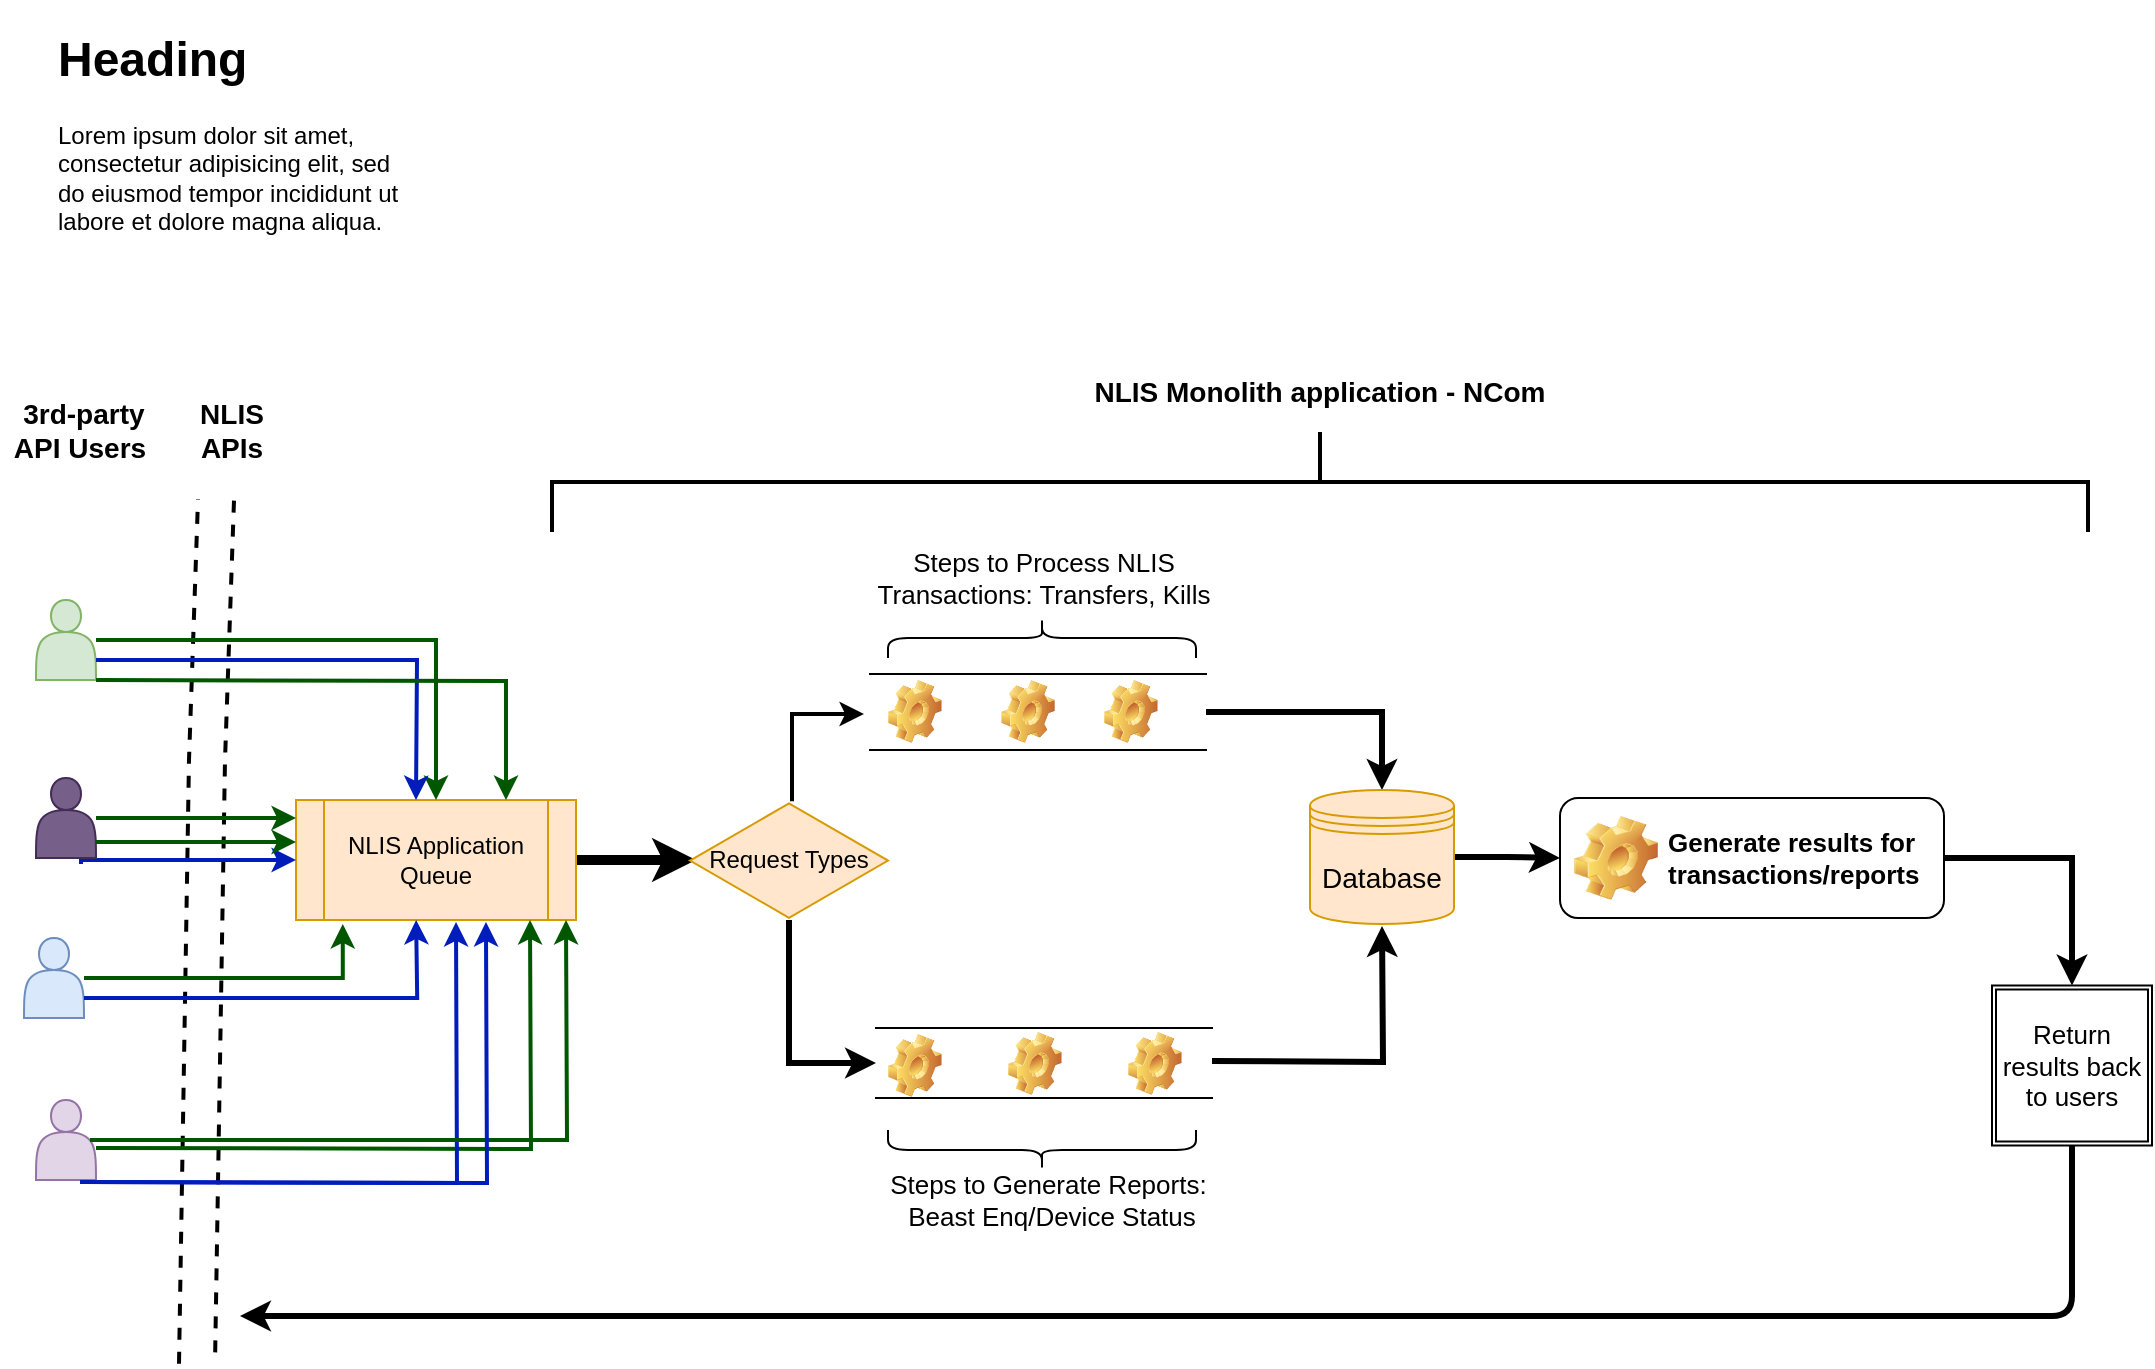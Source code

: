 <mxfile version="14.0.1" type="github">
  <diagram id="C5RBs43oDa-KdzZeNtuy" name="Page-1">
    <mxGraphModel dx="1356" dy="802" grid="1" gridSize="12" guides="1" tooltips="1" connect="1" arrows="1" fold="1" page="1" pageScale="1" pageWidth="827" pageHeight="1169" math="0" shadow="0">
      <root>
        <mxCell id="WIyWlLk6GJQsqaUBKTNV-0" />
        <mxCell id="WIyWlLk6GJQsqaUBKTNV-1" parent="WIyWlLk6GJQsqaUBKTNV-0" />
        <mxCell id="2m7f8F7U0wRiKGoIFJkY-1" value="" style="shape=link;html=1;width=17;sketch=0;shadow=0;dashed=1;strokeWidth=2;" edge="1" parent="WIyWlLk6GJQsqaUBKTNV-1">
          <mxGeometry width="100" relative="1" as="geometry">
            <mxPoint x="120" y="420" as="sourcePoint" />
            <mxPoint x="110.497" y="852" as="targetPoint" />
            <Array as="points">
              <mxPoint x="115.5" y="550" />
            </Array>
          </mxGeometry>
        </mxCell>
        <mxCell id="2m7f8F7U0wRiKGoIFJkY-31" value="" style="edgeStyle=orthogonalEdgeStyle;rounded=0;sketch=0;jumpSize=8;orthogonalLoop=1;jettySize=auto;html=1;shadow=0;strokeWidth=5;fillColor=#a20025;" edge="1" parent="WIyWlLk6GJQsqaUBKTNV-1" source="2m7f8F7U0wRiKGoIFJkY-3">
          <mxGeometry relative="1" as="geometry">
            <mxPoint x="360" y="600" as="targetPoint" />
          </mxGeometry>
        </mxCell>
        <mxCell id="2m7f8F7U0wRiKGoIFJkY-3" value="NLIS Application &lt;br&gt;Queue" style="shape=process;whiteSpace=wrap;html=1;backgroundOutline=1;fillColor=#ffe6cc;strokeColor=#d79b00;" vertex="1" parent="WIyWlLk6GJQsqaUBKTNV-1">
          <mxGeometry x="160" y="570" width="140" height="60" as="geometry" />
        </mxCell>
        <mxCell id="2m7f8F7U0wRiKGoIFJkY-5" value="NLIS APIs" style="text;html=1;strokeColor=none;fillColor=none;align=center;verticalAlign=middle;whiteSpace=wrap;rounded=0;fontSize=14;fontStyle=1" vertex="1" parent="WIyWlLk6GJQsqaUBKTNV-1">
          <mxGeometry x="108" y="365" width="40" height="40" as="geometry" />
        </mxCell>
        <mxCell id="2m7f8F7U0wRiKGoIFJkY-16" style="edgeStyle=orthogonalEdgeStyle;rounded=0;sketch=0;orthogonalLoop=1;jettySize=auto;html=1;shadow=0;fillColor=#008a00;strokeColor=#005700;jumpSize=8;strokeWidth=2;" edge="1" parent="WIyWlLk6GJQsqaUBKTNV-1" source="2m7f8F7U0wRiKGoIFJkY-7" target="2m7f8F7U0wRiKGoIFJkY-3">
          <mxGeometry relative="1" as="geometry" />
        </mxCell>
        <mxCell id="2m7f8F7U0wRiKGoIFJkY-7" value="" style="shape=actor;whiteSpace=wrap;html=1;fillColor=#d5e8d4;strokeColor=#82b366;" vertex="1" parent="WIyWlLk6GJQsqaUBKTNV-1">
          <mxGeometry x="30" y="470" width="30" height="40" as="geometry" />
        </mxCell>
        <mxCell id="2m7f8F7U0wRiKGoIFJkY-18" value="" style="edgeStyle=orthogonalEdgeStyle;rounded=0;sketch=0;orthogonalLoop=1;jettySize=auto;html=1;shadow=0;exitX=0.75;exitY=0.25;exitDx=0;exitDy=0;exitPerimeter=0;strokeWidth=2;fillColor=#0050ef;strokeColor=#001DBC;" edge="1" parent="WIyWlLk6GJQsqaUBKTNV-1">
          <mxGeometry relative="1" as="geometry">
            <mxPoint x="52.5" y="602" as="sourcePoint" />
            <mxPoint x="160" y="600" as="targetPoint" />
            <Array as="points">
              <mxPoint x="53" y="600" />
            </Array>
          </mxGeometry>
        </mxCell>
        <mxCell id="2m7f8F7U0wRiKGoIFJkY-8" value="" style="shape=actor;whiteSpace=wrap;html=1;fillColor=#76608a;strokeColor=#432D57;fontColor=#ffffff;" vertex="1" parent="WIyWlLk6GJQsqaUBKTNV-1">
          <mxGeometry x="30" y="559" width="30" height="40" as="geometry" />
        </mxCell>
        <mxCell id="2m7f8F7U0wRiKGoIFJkY-10" value="&amp;nbsp;3rd-party API Users" style="text;html=1;strokeColor=none;fillColor=none;align=center;verticalAlign=middle;whiteSpace=wrap;rounded=0;fontSize=14;fontStyle=1" vertex="1" parent="WIyWlLk6GJQsqaUBKTNV-1">
          <mxGeometry x="12" y="360" width="80" height="50" as="geometry" />
        </mxCell>
        <mxCell id="2m7f8F7U0wRiKGoIFJkY-20" style="edgeStyle=orthogonalEdgeStyle;rounded=0;sketch=0;orthogonalLoop=1;jettySize=auto;html=1;entryX=0.167;entryY=1.033;entryDx=0;entryDy=0;entryPerimeter=0;shadow=0;strokeWidth=2;fillColor=#008a00;strokeColor=#005700;" edge="1" parent="WIyWlLk6GJQsqaUBKTNV-1" source="2m7f8F7U0wRiKGoIFJkY-12" target="2m7f8F7U0wRiKGoIFJkY-3">
          <mxGeometry relative="1" as="geometry" />
        </mxCell>
        <mxCell id="2m7f8F7U0wRiKGoIFJkY-12" value="" style="shape=actor;whiteSpace=wrap;html=1;fillColor=#dae8fc;strokeColor=#6c8ebf;" vertex="1" parent="WIyWlLk6GJQsqaUBKTNV-1">
          <mxGeometry x="24" y="639" width="30" height="40" as="geometry" />
        </mxCell>
        <mxCell id="2m7f8F7U0wRiKGoIFJkY-22" style="edgeStyle=orthogonalEdgeStyle;rounded=0;sketch=0;orthogonalLoop=1;jettySize=auto;html=1;shadow=0;strokeWidth=2;fillColor=#008a00;strokeColor=#005700;" edge="1" parent="WIyWlLk6GJQsqaUBKTNV-1">
          <mxGeometry relative="1" as="geometry">
            <mxPoint x="60" y="744" as="sourcePoint" />
            <mxPoint x="277" y="630" as="targetPoint" />
          </mxGeometry>
        </mxCell>
        <mxCell id="2m7f8F7U0wRiKGoIFJkY-13" value="" style="shape=actor;whiteSpace=wrap;html=1;fillColor=#e1d5e7;strokeColor=#9673a6;" vertex="1" parent="WIyWlLk6GJQsqaUBKTNV-1">
          <mxGeometry x="30" y="720" width="30" height="40" as="geometry" />
        </mxCell>
        <mxCell id="2m7f8F7U0wRiKGoIFJkY-17" style="edgeStyle=orthogonalEdgeStyle;rounded=0;sketch=0;orthogonalLoop=1;jettySize=auto;html=1;shadow=0;exitX=1;exitY=0.75;exitDx=0;exitDy=0;strokeWidth=2;fillColor=#0050ef;strokeColor=#001DBC;" edge="1" parent="WIyWlLk6GJQsqaUBKTNV-1" source="2m7f8F7U0wRiKGoIFJkY-7">
          <mxGeometry relative="1" as="geometry">
            <mxPoint x="30" y="530" as="sourcePoint" />
            <mxPoint x="220" y="570" as="targetPoint" />
          </mxGeometry>
        </mxCell>
        <mxCell id="2m7f8F7U0wRiKGoIFJkY-19" value="" style="edgeStyle=orthogonalEdgeStyle;rounded=0;sketch=0;orthogonalLoop=1;jettySize=auto;html=1;shadow=0;strokeWidth=2;fillColor=#008a00;strokeColor=#005700;" edge="1" parent="WIyWlLk6GJQsqaUBKTNV-1">
          <mxGeometry relative="1" as="geometry">
            <mxPoint x="60" y="579" as="sourcePoint" />
            <mxPoint x="160" y="579" as="targetPoint" />
          </mxGeometry>
        </mxCell>
        <mxCell id="2m7f8F7U0wRiKGoIFJkY-21" style="edgeStyle=orthogonalEdgeStyle;rounded=0;sketch=0;orthogonalLoop=1;jettySize=auto;html=1;entryX=0.167;entryY=1.033;entryDx=0;entryDy=0;entryPerimeter=0;shadow=0;exitX=1;exitY=0.75;exitDx=0;exitDy=0;strokeWidth=2;fillColor=#0050ef;strokeColor=#001DBC;" edge="1" parent="WIyWlLk6GJQsqaUBKTNV-1" source="2m7f8F7U0wRiKGoIFJkY-12">
          <mxGeometry relative="1" as="geometry">
            <mxPoint x="90" y="668.02" as="sourcePoint" />
            <mxPoint x="220.06" y="630" as="targetPoint" />
          </mxGeometry>
        </mxCell>
        <mxCell id="2m7f8F7U0wRiKGoIFJkY-23" style="edgeStyle=orthogonalEdgeStyle;rounded=0;sketch=0;orthogonalLoop=1;jettySize=auto;html=1;shadow=0;strokeWidth=2;fillColor=#0050ef;strokeColor=#001DBC;" edge="1" parent="WIyWlLk6GJQsqaUBKTNV-1">
          <mxGeometry relative="1" as="geometry">
            <mxPoint x="57" y="761" as="sourcePoint" />
            <mxPoint x="240" y="631" as="targetPoint" />
          </mxGeometry>
        </mxCell>
        <mxCell id="2m7f8F7U0wRiKGoIFJkY-24" value="" style="edgeStyle=orthogonalEdgeStyle;rounded=0;sketch=0;orthogonalLoop=1;jettySize=auto;html=1;shadow=0;strokeWidth=2;fillColor=#008a00;strokeColor=#005700;" edge="1" parent="WIyWlLk6GJQsqaUBKTNV-1">
          <mxGeometry relative="1" as="geometry">
            <mxPoint x="60" y="591" as="sourcePoint" />
            <mxPoint x="160" y="591" as="targetPoint" />
          </mxGeometry>
        </mxCell>
        <mxCell id="2m7f8F7U0wRiKGoIFJkY-27" style="edgeStyle=orthogonalEdgeStyle;rounded=0;sketch=0;orthogonalLoop=1;jettySize=auto;html=1;shadow=0;strokeWidth=2;fillColor=#008a00;strokeColor=#005700;exitX=0.9;exitY=0.5;exitDx=0;exitDy=0;exitPerimeter=0;" edge="1" parent="WIyWlLk6GJQsqaUBKTNV-1" source="2m7f8F7U0wRiKGoIFJkY-13">
          <mxGeometry relative="1" as="geometry">
            <mxPoint x="97.5" y="740" as="sourcePoint" />
            <mxPoint x="295" y="630" as="targetPoint" />
          </mxGeometry>
        </mxCell>
        <mxCell id="2m7f8F7U0wRiKGoIFJkY-28" style="edgeStyle=orthogonalEdgeStyle;rounded=0;sketch=0;orthogonalLoop=1;jettySize=auto;html=1;shadow=0;fillColor=#008a00;strokeColor=#005700;jumpSize=8;strokeWidth=2;entryX=0.75;entryY=0;entryDx=0;entryDy=0;" edge="1" parent="WIyWlLk6GJQsqaUBKTNV-1" target="2m7f8F7U0wRiKGoIFJkY-3">
          <mxGeometry relative="1" as="geometry">
            <mxPoint x="60" y="510" as="sourcePoint" />
            <mxPoint x="250" y="550" as="targetPoint" />
          </mxGeometry>
        </mxCell>
        <mxCell id="2m7f8F7U0wRiKGoIFJkY-29" style="edgeStyle=orthogonalEdgeStyle;rounded=0;sketch=0;orthogonalLoop=1;jettySize=auto;html=1;entryX=0.461;entryY=1;entryDx=0;entryDy=0;entryPerimeter=0;shadow=0;strokeWidth=2;fillColor=#0050ef;strokeColor=#001DBC;" edge="1" parent="WIyWlLk6GJQsqaUBKTNV-1">
          <mxGeometry relative="1" as="geometry">
            <mxPoint x="52" y="761" as="sourcePoint" />
            <mxPoint x="254.98" y="631" as="targetPoint" />
          </mxGeometry>
        </mxCell>
        <mxCell id="2m7f8F7U0wRiKGoIFJkY-37" style="edgeStyle=orthogonalEdgeStyle;rounded=0;sketch=0;jumpSize=8;orthogonalLoop=1;jettySize=auto;html=1;shadow=0;strokeWidth=2;" edge="1" parent="WIyWlLk6GJQsqaUBKTNV-1">
          <mxGeometry relative="1" as="geometry">
            <mxPoint x="408" y="570.6" as="sourcePoint" />
            <mxPoint x="444" y="527" as="targetPoint" />
            <Array as="points">
              <mxPoint x="408" y="527" />
            </Array>
          </mxGeometry>
        </mxCell>
        <mxCell id="2m7f8F7U0wRiKGoIFJkY-86" style="edgeStyle=orthogonalEdgeStyle;rounded=0;sketch=0;jumpSize=8;orthogonalLoop=1;jettySize=auto;html=1;entryX=0;entryY=0.5;entryDx=0;entryDy=0;shadow=0;strokeColor=#000000;strokeWidth=3;fontSize=13;" edge="1" parent="WIyWlLk6GJQsqaUBKTNV-1" source="2m7f8F7U0wRiKGoIFJkY-35" target="2m7f8F7U0wRiKGoIFJkY-69">
          <mxGeometry relative="1" as="geometry" />
        </mxCell>
        <mxCell id="2m7f8F7U0wRiKGoIFJkY-35" value="Request Types" style="html=1;whiteSpace=wrap;aspect=fixed;shape=isoRectangle;fillColor=#ffe6cc;strokeColor=#d79b00;" vertex="1" parent="WIyWlLk6GJQsqaUBKTNV-1">
          <mxGeometry x="357" y="570.6" width="99" height="59.4" as="geometry" />
        </mxCell>
        <mxCell id="2m7f8F7U0wRiKGoIFJkY-48" value="&lt;h1&gt;Heading&lt;/h1&gt;&lt;p&gt;Lorem ipsum dolor sit amet, consectetur adipisicing elit, sed do eiusmod tempor incididunt ut labore et dolore magna aliqua.&lt;/p&gt;" style="text;html=1;strokeColor=none;fillColor=none;spacing=5;spacingTop=-20;whiteSpace=wrap;overflow=hidden;rounded=0;" vertex="1" parent="WIyWlLk6GJQsqaUBKTNV-1">
          <mxGeometry x="36" y="180" width="190" height="120" as="geometry" />
        </mxCell>
        <mxCell id="2m7f8F7U0wRiKGoIFJkY-52" value="" style="shape=curlyBracket;whiteSpace=wrap;html=1;rounded=1;fontSize=13;direction=south;" vertex="1" parent="WIyWlLk6GJQsqaUBKTNV-1">
          <mxGeometry x="456" y="479" width="154" height="20" as="geometry" />
        </mxCell>
        <mxCell id="2m7f8F7U0wRiKGoIFJkY-53" value="Steps to Process NLIS Transactions: Transfers, Kills" style="text;html=1;strokeColor=none;fillColor=none;align=center;verticalAlign=middle;whiteSpace=wrap;rounded=0;fontSize=13;" vertex="1" parent="WIyWlLk6GJQsqaUBKTNV-1">
          <mxGeometry x="444" y="449" width="180" height="20" as="geometry" />
        </mxCell>
        <mxCell id="2m7f8F7U0wRiKGoIFJkY-60" value="" style="shape=image;html=1;verticalLabelPosition=bottom;verticalAlign=top;imageAspect=1;aspect=fixed;image=img/clipart/Gear_128x128.png" vertex="1" parent="WIyWlLk6GJQsqaUBKTNV-1">
          <mxGeometry x="456.0" y="510" width="26.85" height="31.5" as="geometry" />
        </mxCell>
        <mxCell id="2m7f8F7U0wRiKGoIFJkY-61" value="" style="shape=image;html=1;verticalLabelPosition=bottom;verticalAlign=top;imageAspect=1;aspect=fixed;image=img/clipart/Gear_128x128.png" vertex="1" parent="WIyWlLk6GJQsqaUBKTNV-1">
          <mxGeometry x="512.57" y="510" width="26.85" height="31.5" as="geometry" />
        </mxCell>
        <mxCell id="2m7f8F7U0wRiKGoIFJkY-62" value="" style="shape=image;html=1;verticalLabelPosition=bottom;verticalAlign=top;imageAspect=1;aspect=fixed;image=img/clipart/Gear_128x128.png" vertex="1" parent="WIyWlLk6GJQsqaUBKTNV-1">
          <mxGeometry x="564.0" y="510" width="26.85" height="31.5" as="geometry" />
        </mxCell>
        <mxCell id="2m7f8F7U0wRiKGoIFJkY-115" style="edgeStyle=orthogonalEdgeStyle;rounded=0;sketch=0;jumpSize=8;orthogonalLoop=1;jettySize=auto;html=1;shadow=0;strokeColor=#000000;strokeWidth=3;fontSize=14;" edge="1" parent="WIyWlLk6GJQsqaUBKTNV-1" source="2m7f8F7U0wRiKGoIFJkY-65" target="2m7f8F7U0wRiKGoIFJkY-113">
          <mxGeometry relative="1" as="geometry" />
        </mxCell>
        <mxCell id="2m7f8F7U0wRiKGoIFJkY-65" value="" style="shape=partialRectangle;whiteSpace=wrap;html=1;left=0;right=0;fillColor=none;fontSize=13;" vertex="1" parent="WIyWlLk6GJQsqaUBKTNV-1">
          <mxGeometry x="447" y="507" width="168" height="38" as="geometry" />
        </mxCell>
        <mxCell id="2m7f8F7U0wRiKGoIFJkY-118" style="edgeStyle=orthogonalEdgeStyle;rounded=0;sketch=0;jumpSize=8;orthogonalLoop=1;jettySize=auto;html=1;entryX=0.5;entryY=1;entryDx=0;entryDy=0;shadow=0;strokeColor=#000000;strokeWidth=3;fontSize=14;" edge="1" parent="WIyWlLk6GJQsqaUBKTNV-1">
          <mxGeometry relative="1" as="geometry">
            <mxPoint x="618" y="700.5" as="sourcePoint" />
            <mxPoint x="703" y="633" as="targetPoint" />
          </mxGeometry>
        </mxCell>
        <mxCell id="2m7f8F7U0wRiKGoIFJkY-69" value="" style="shape=partialRectangle;whiteSpace=wrap;html=1;left=0;right=0;fillColor=none;fontSize=13;" vertex="1" parent="WIyWlLk6GJQsqaUBKTNV-1">
          <mxGeometry x="450" y="684" width="168" height="35" as="geometry" />
        </mxCell>
        <mxCell id="2m7f8F7U0wRiKGoIFJkY-70" value="" style="shape=image;html=1;verticalLabelPosition=bottom;verticalAlign=top;imageAspect=1;aspect=fixed;image=img/clipart/Gear_128x128.png" vertex="1" parent="WIyWlLk6GJQsqaUBKTNV-1">
          <mxGeometry x="456.0" y="687" width="26.85" height="31.5" as="geometry" />
        </mxCell>
        <mxCell id="2m7f8F7U0wRiKGoIFJkY-71" value="" style="shape=image;html=1;verticalLabelPosition=bottom;verticalAlign=top;imageAspect=1;aspect=fixed;image=img/clipart/Gear_128x128.png" vertex="1" parent="WIyWlLk6GJQsqaUBKTNV-1">
          <mxGeometry x="516" y="686" width="26.85" height="31.5" as="geometry" />
        </mxCell>
        <mxCell id="2m7f8F7U0wRiKGoIFJkY-72" value="" style="shape=image;html=1;verticalLabelPosition=bottom;verticalAlign=top;imageAspect=1;aspect=fixed;image=img/clipart/Gear_128x128.png" vertex="1" parent="WIyWlLk6GJQsqaUBKTNV-1">
          <mxGeometry x="576.0" y="686" width="26.85" height="31.5" as="geometry" />
        </mxCell>
        <mxCell id="2m7f8F7U0wRiKGoIFJkY-73" value="" style="shape=curlyBracket;whiteSpace=wrap;html=1;rounded=1;fontSize=13;direction=north;" vertex="1" parent="WIyWlLk6GJQsqaUBKTNV-1">
          <mxGeometry x="456" y="735" width="154" height="20" as="geometry" />
        </mxCell>
        <mxCell id="2m7f8F7U0wRiKGoIFJkY-74" value="Steps to Generate Reports:&amp;nbsp;&lt;br&gt;Beast Enq/Device Status" style="text;html=1;strokeColor=none;fillColor=none;align=center;verticalAlign=middle;whiteSpace=wrap;rounded=0;fontSize=13;" vertex="1" parent="WIyWlLk6GJQsqaUBKTNV-1">
          <mxGeometry x="448" y="760" width="180" height="20" as="geometry" />
        </mxCell>
        <mxCell id="2m7f8F7U0wRiKGoIFJkY-91" style="edgeStyle=orthogonalEdgeStyle;rounded=0;sketch=0;jumpSize=8;orthogonalLoop=1;jettySize=auto;html=1;entryX=0.5;entryY=0;entryDx=0;entryDy=0;shadow=0;strokeColor=#000000;strokeWidth=3;fontSize=13;" edge="1" parent="WIyWlLk6GJQsqaUBKTNV-1" source="2m7f8F7U0wRiKGoIFJkY-87" target="2m7f8F7U0wRiKGoIFJkY-90">
          <mxGeometry relative="1" as="geometry" />
        </mxCell>
        <mxCell id="2m7f8F7U0wRiKGoIFJkY-87" value="Generate results for transactions/reports" style="label;whiteSpace=wrap;html=1;image=img/clipart/Gear_128x128.png;fontSize=13;" vertex="1" parent="WIyWlLk6GJQsqaUBKTNV-1">
          <mxGeometry x="792" y="569" width="192" height="60" as="geometry" />
        </mxCell>
        <mxCell id="2m7f8F7U0wRiKGoIFJkY-90" value="Return results back to users" style="shape=ext;double=1;whiteSpace=wrap;html=1;aspect=fixed;fontSize=13;" vertex="1" parent="WIyWlLk6GJQsqaUBKTNV-1">
          <mxGeometry x="1008" y="662.75" width="80" height="80" as="geometry" />
        </mxCell>
        <mxCell id="2m7f8F7U0wRiKGoIFJkY-103" value="" style="edgeStyle=segmentEdgeStyle;endArrow=classic;html=1;shadow=0;strokeColor=#000000;strokeWidth=3;fontSize=13;exitX=0.5;exitY=1;exitDx=0;exitDy=0;" edge="1" parent="WIyWlLk6GJQsqaUBKTNV-1" source="2m7f8F7U0wRiKGoIFJkY-90">
          <mxGeometry width="50" height="50" relative="1" as="geometry">
            <mxPoint x="1044" y="794" as="sourcePoint" />
            <mxPoint x="132" y="828" as="targetPoint" />
            <Array as="points">
              <mxPoint x="1048" y="828" />
              <mxPoint x="852" y="828" />
            </Array>
          </mxGeometry>
        </mxCell>
        <mxCell id="2m7f8F7U0wRiKGoIFJkY-109" value="" style="strokeWidth=2;html=1;shape=mxgraph.flowchart.annotation_2;align=left;labelPosition=right;pointerEvents=1;fontSize=14;direction=south;" vertex="1" parent="WIyWlLk6GJQsqaUBKTNV-1">
          <mxGeometry x="288" y="386" width="768" height="50" as="geometry" />
        </mxCell>
        <mxCell id="2m7f8F7U0wRiKGoIFJkY-110" value="NLIS Monolith application - NCom" style="text;html=1;strokeColor=none;fillColor=none;align=center;verticalAlign=middle;whiteSpace=wrap;rounded=0;fontSize=14;fontStyle=1" vertex="1" parent="WIyWlLk6GJQsqaUBKTNV-1">
          <mxGeometry x="552" y="346" width="240" height="40" as="geometry" />
        </mxCell>
        <mxCell id="2m7f8F7U0wRiKGoIFJkY-120" value="" style="edgeStyle=orthogonalEdgeStyle;rounded=0;sketch=0;jumpSize=8;orthogonalLoop=1;jettySize=auto;html=1;shadow=0;strokeColor=#000000;strokeWidth=3;fontSize=14;" edge="1" parent="WIyWlLk6GJQsqaUBKTNV-1" source="2m7f8F7U0wRiKGoIFJkY-113" target="2m7f8F7U0wRiKGoIFJkY-87">
          <mxGeometry relative="1" as="geometry" />
        </mxCell>
        <mxCell id="2m7f8F7U0wRiKGoIFJkY-113" value="Database" style="shape=datastore;whiteSpace=wrap;html=1;fontSize=14;fillColor=#ffe6cc;strokeColor=#d79b00;" vertex="1" parent="WIyWlLk6GJQsqaUBKTNV-1">
          <mxGeometry x="667" y="565" width="72" height="67" as="geometry" />
        </mxCell>
      </root>
    </mxGraphModel>
  </diagram>
</mxfile>
